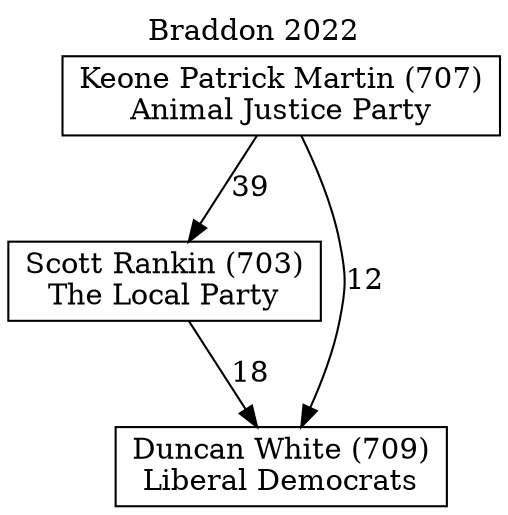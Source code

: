 // House preference flow
digraph "Duncan White (709)_Braddon_2022" {
	graph [label="Braddon 2022" labelloc=t mclimit=10]
	node [shape=box]
	"Keone Patrick Martin (707)" [label="Keone Patrick Martin (707)
Animal Justice Party"]
	"Scott Rankin (703)" [label="Scott Rankin (703)
The Local Party"]
	"Duncan White (709)" [label="Duncan White (709)
Liberal Democrats"]
	"Scott Rankin (703)" -> "Duncan White (709)" [label=18]
	"Keone Patrick Martin (707)" -> "Duncan White (709)" [label=12]
	"Keone Patrick Martin (707)" -> "Scott Rankin (703)" [label=39]
}
